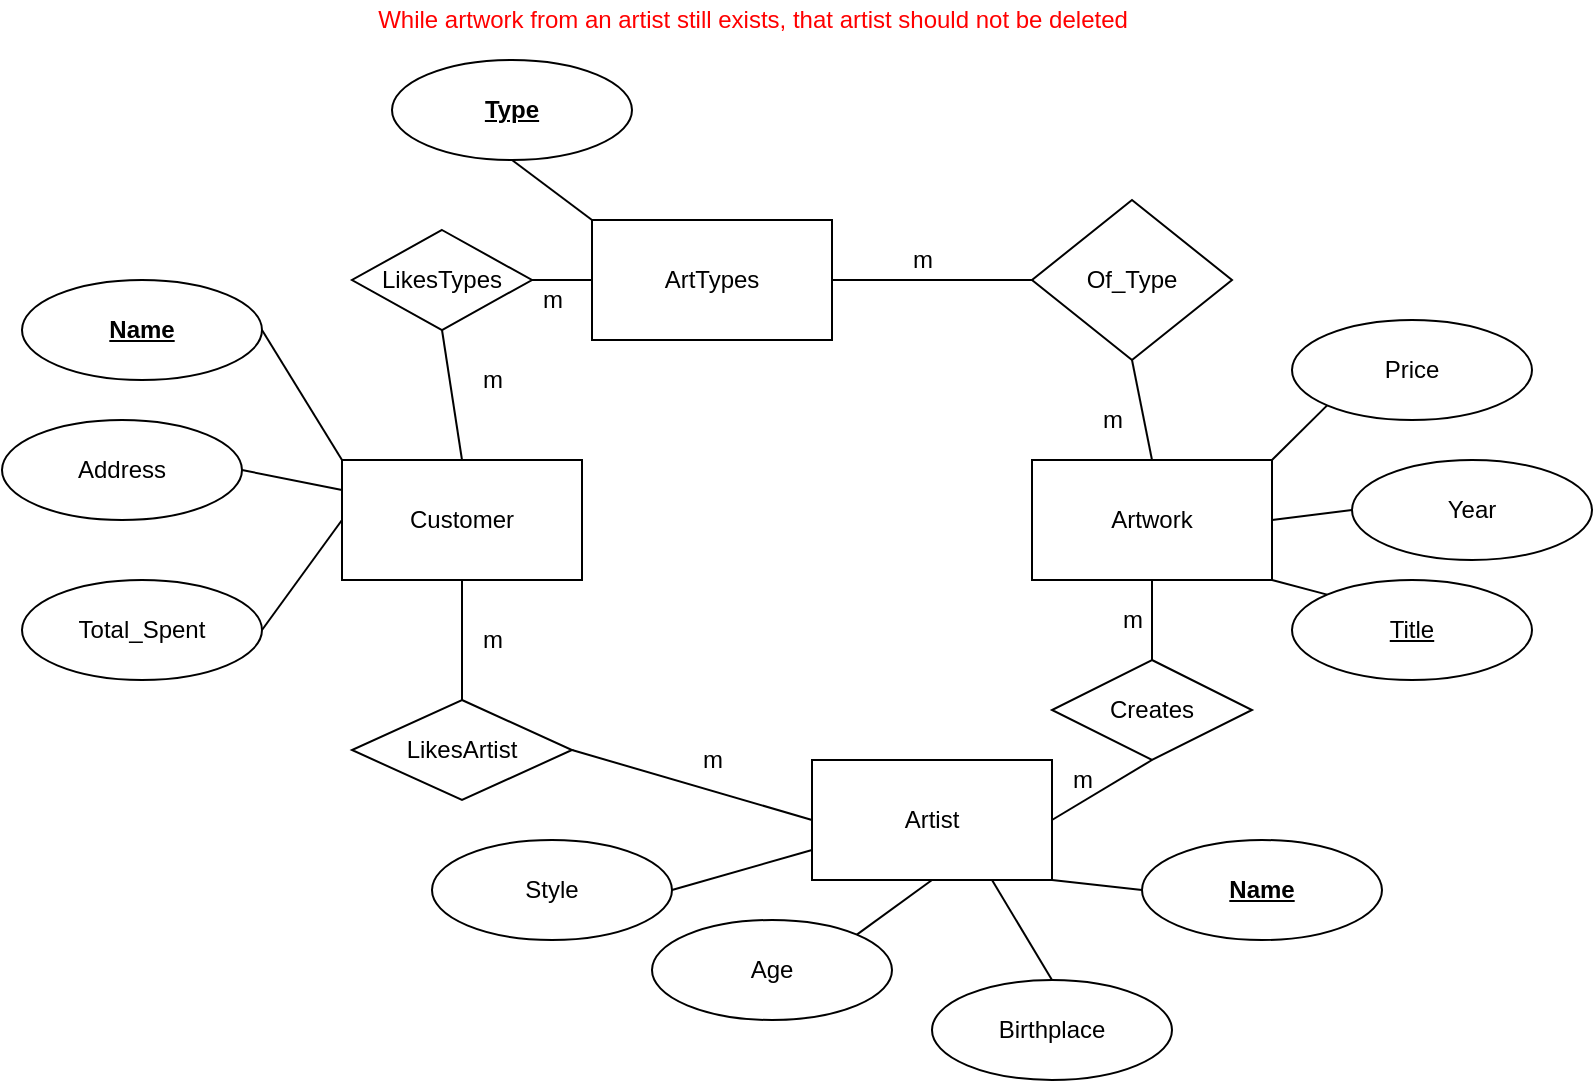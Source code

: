 <mxfile version="14.1.8" type="device"><diagram id="AuR8FgR8k-vFXSEqJIwY" name="Page-1"><mxGraphModel dx="732" dy="456" grid="1" gridSize="10" guides="1" tooltips="1" connect="1" arrows="1" fold="1" page="1" pageScale="1" pageWidth="850" pageHeight="1100" math="0" shadow="0"><root><mxCell id="0"/><mxCell id="1" parent="0"/><mxCell id="rZRjPyyGjJlDND1F423o-1" value="ArtTypes" style="whiteSpace=wrap;html=1;" vertex="1" parent="1"><mxGeometry x="305" y="250" width="120" height="60" as="geometry"/></mxCell><mxCell id="rZRjPyyGjJlDND1F423o-2" value="&lt;b&gt;&lt;u&gt;Type&lt;/u&gt;&lt;/b&gt;" style="ellipse;whiteSpace=wrap;html=1;" vertex="1" parent="1"><mxGeometry x="205" y="170" width="120" height="50" as="geometry"/></mxCell><mxCell id="rZRjPyyGjJlDND1F423o-3" value="" style="endArrow=none;html=1;entryX=0.5;entryY=1;entryDx=0;entryDy=0;" edge="1" parent="1" target="rZRjPyyGjJlDND1F423o-2"><mxGeometry width="50" height="50" relative="1" as="geometry"><mxPoint x="305" y="250" as="sourcePoint"/><mxPoint x="595" y="370" as="targetPoint"/></mxGeometry></mxCell><mxCell id="rZRjPyyGjJlDND1F423o-4" value="Of_Type" style="rhombus;whiteSpace=wrap;html=1;" vertex="1" parent="1"><mxGeometry x="525" y="240" width="100" height="80" as="geometry"/></mxCell><mxCell id="rZRjPyyGjJlDND1F423o-5" value="" style="endArrow=none;html=1;entryX=0;entryY=0.5;entryDx=0;entryDy=0;exitX=1;exitY=0.5;exitDx=0;exitDy=0;" edge="1" parent="1" source="rZRjPyyGjJlDND1F423o-1" target="rZRjPyyGjJlDND1F423o-4"><mxGeometry width="50" height="50" relative="1" as="geometry"><mxPoint x="545" y="420" as="sourcePoint"/><mxPoint x="595" y="370" as="targetPoint"/></mxGeometry></mxCell><mxCell id="rZRjPyyGjJlDND1F423o-7" value="Artwork" style="whiteSpace=wrap;html=1;" vertex="1" parent="1"><mxGeometry x="525" y="370" width="120" height="60" as="geometry"/></mxCell><mxCell id="rZRjPyyGjJlDND1F423o-9" value="" style="endArrow=none;html=1;entryX=0.5;entryY=0;entryDx=0;entryDy=0;exitX=0.5;exitY=1;exitDx=0;exitDy=0;" edge="1" parent="1" source="rZRjPyyGjJlDND1F423o-4" target="rZRjPyyGjJlDND1F423o-7"><mxGeometry width="50" height="50" relative="1" as="geometry"><mxPoint x="545" y="420" as="sourcePoint"/><mxPoint x="595" y="370" as="targetPoint"/></mxGeometry></mxCell><mxCell id="rZRjPyyGjJlDND1F423o-10" value="" style="endArrow=none;html=1;entryX=0;entryY=0.5;entryDx=0;entryDy=0;exitX=1;exitY=0.5;exitDx=0;exitDy=0;" edge="1" parent="1" source="rZRjPyyGjJlDND1F423o-7" target="rZRjPyyGjJlDND1F423o-15"><mxGeometry width="50" height="50" relative="1" as="geometry"><mxPoint x="485" y="510" as="sourcePoint"/><mxPoint x="535" y="460" as="targetPoint"/></mxGeometry></mxCell><mxCell id="rZRjPyyGjJlDND1F423o-11" value="" style="endArrow=none;html=1;entryX=0;entryY=1;entryDx=0;entryDy=0;exitX=1;exitY=0;exitDx=0;exitDy=0;" edge="1" parent="1" source="rZRjPyyGjJlDND1F423o-7" target="rZRjPyyGjJlDND1F423o-13"><mxGeometry width="50" height="50" relative="1" as="geometry"><mxPoint x="435" y="490" as="sourcePoint"/><mxPoint x="485" y="440" as="targetPoint"/></mxGeometry></mxCell><mxCell id="rZRjPyyGjJlDND1F423o-12" value="" style="endArrow=none;html=1;entryX=0;entryY=0;entryDx=0;entryDy=0;exitX=1;exitY=1;exitDx=0;exitDy=0;" edge="1" parent="1" source="rZRjPyyGjJlDND1F423o-7" target="rZRjPyyGjJlDND1F423o-14"><mxGeometry width="50" height="50" relative="1" as="geometry"><mxPoint x="515" y="540" as="sourcePoint"/><mxPoint x="565" y="490" as="targetPoint"/></mxGeometry></mxCell><mxCell id="rZRjPyyGjJlDND1F423o-13" value="Price" style="ellipse;whiteSpace=wrap;html=1;" vertex="1" parent="1"><mxGeometry x="655" y="300" width="120" height="50" as="geometry"/></mxCell><mxCell id="rZRjPyyGjJlDND1F423o-14" value="&lt;u&gt;Title&lt;/u&gt;" style="ellipse;whiteSpace=wrap;html=1;" vertex="1" parent="1"><mxGeometry x="655" y="430" width="120" height="50" as="geometry"/></mxCell><mxCell id="rZRjPyyGjJlDND1F423o-15" value="Year" style="ellipse;whiteSpace=wrap;html=1;" vertex="1" parent="1"><mxGeometry x="685" y="370" width="120" height="50" as="geometry"/></mxCell><mxCell id="rZRjPyyGjJlDND1F423o-16" value="Artist" style="whiteSpace=wrap;html=1;" vertex="1" parent="1"><mxGeometry x="415" y="520" width="120" height="60" as="geometry"/></mxCell><mxCell id="rZRjPyyGjJlDND1F423o-17" value="Creates" style="rhombus;whiteSpace=wrap;html=1;" vertex="1" parent="1"><mxGeometry x="535" y="470" width="100" height="50" as="geometry"/></mxCell><mxCell id="rZRjPyyGjJlDND1F423o-18" value="" style="endArrow=none;html=1;entryX=0.5;entryY=0;entryDx=0;entryDy=0;exitX=0.5;exitY=1;exitDx=0;exitDy=0;" edge="1" parent="1" source="rZRjPyyGjJlDND1F423o-7" target="rZRjPyyGjJlDND1F423o-17"><mxGeometry width="50" height="50" relative="1" as="geometry"><mxPoint x="545" y="420" as="sourcePoint"/><mxPoint x="595" y="370" as="targetPoint"/></mxGeometry></mxCell><mxCell id="rZRjPyyGjJlDND1F423o-19" value="" style="endArrow=none;html=1;exitX=0.5;exitY=1;exitDx=0;exitDy=0;entryX=1;entryY=0.5;entryDx=0;entryDy=0;" edge="1" parent="1" source="rZRjPyyGjJlDND1F423o-17" target="rZRjPyyGjJlDND1F423o-16"><mxGeometry width="50" height="50" relative="1" as="geometry"><mxPoint x="545" y="420" as="sourcePoint"/><mxPoint x="595" y="370" as="targetPoint"/></mxGeometry></mxCell><mxCell id="rZRjPyyGjJlDND1F423o-20" value="Age" style="ellipse;whiteSpace=wrap;html=1;" vertex="1" parent="1"><mxGeometry x="335" y="600" width="120" height="50" as="geometry"/></mxCell><mxCell id="rZRjPyyGjJlDND1F423o-21" value="Birthplace" style="ellipse;whiteSpace=wrap;html=1;" vertex="1" parent="1"><mxGeometry x="475" y="630" width="120" height="50" as="geometry"/></mxCell><mxCell id="rZRjPyyGjJlDND1F423o-22" value="&lt;b&gt;&lt;u&gt;Name&lt;/u&gt;&lt;/b&gt;" style="ellipse;whiteSpace=wrap;html=1;" vertex="1" parent="1"><mxGeometry x="580" y="560" width="120" height="50" as="geometry"/></mxCell><mxCell id="rZRjPyyGjJlDND1F423o-23" value="" style="endArrow=none;html=1;entryX=0;entryY=0.5;entryDx=0;entryDy=0;exitX=1;exitY=1;exitDx=0;exitDy=0;" edge="1" parent="1" source="rZRjPyyGjJlDND1F423o-16" target="rZRjPyyGjJlDND1F423o-22"><mxGeometry width="50" height="50" relative="1" as="geometry"><mxPoint x="545" y="590" as="sourcePoint"/><mxPoint x="595" y="540" as="targetPoint"/></mxGeometry></mxCell><mxCell id="rZRjPyyGjJlDND1F423o-24" value="" style="endArrow=none;html=1;exitX=0.5;exitY=0;exitDx=0;exitDy=0;entryX=0.75;entryY=1;entryDx=0;entryDy=0;" edge="1" parent="1" source="rZRjPyyGjJlDND1F423o-21" target="rZRjPyyGjJlDND1F423o-16"><mxGeometry width="50" height="50" relative="1" as="geometry"><mxPoint x="545" y="590" as="sourcePoint"/><mxPoint x="595" y="540" as="targetPoint"/></mxGeometry></mxCell><mxCell id="rZRjPyyGjJlDND1F423o-25" value="" style="endArrow=none;html=1;exitX=1;exitY=0;exitDx=0;exitDy=0;entryX=0.5;entryY=1;entryDx=0;entryDy=0;" edge="1" parent="1" source="rZRjPyyGjJlDND1F423o-20" target="rZRjPyyGjJlDND1F423o-16"><mxGeometry width="50" height="50" relative="1" as="geometry"><mxPoint x="545" y="590" as="sourcePoint"/><mxPoint x="595" y="540" as="targetPoint"/></mxGeometry></mxCell><mxCell id="rZRjPyyGjJlDND1F423o-26" value="Style" style="ellipse;whiteSpace=wrap;html=1;" vertex="1" parent="1"><mxGeometry x="225" y="560" width="120" height="50" as="geometry"/></mxCell><mxCell id="rZRjPyyGjJlDND1F423o-27" value="" style="endArrow=none;html=1;entryX=0;entryY=0.75;entryDx=0;entryDy=0;exitX=1;exitY=0.5;exitDx=0;exitDy=0;" edge="1" parent="1" source="rZRjPyyGjJlDND1F423o-26" target="rZRjPyyGjJlDND1F423o-16"><mxGeometry width="50" height="50" relative="1" as="geometry"><mxPoint x="545" y="590" as="sourcePoint"/><mxPoint x="595" y="540" as="targetPoint"/></mxGeometry></mxCell><mxCell id="rZRjPyyGjJlDND1F423o-28" value="LikesArtist" style="rhombus;whiteSpace=wrap;html=1;" vertex="1" parent="1"><mxGeometry x="185" y="490" width="110" height="50" as="geometry"/></mxCell><mxCell id="rZRjPyyGjJlDND1F423o-29" value="" style="endArrow=none;html=1;exitX=0;exitY=0.5;exitDx=0;exitDy=0;entryX=1;entryY=0.5;entryDx=0;entryDy=0;" edge="1" parent="1" source="rZRjPyyGjJlDND1F423o-16" target="rZRjPyyGjJlDND1F423o-28"><mxGeometry width="50" height="50" relative="1" as="geometry"><mxPoint x="445" y="460" as="sourcePoint"/><mxPoint x="495" y="410" as="targetPoint"/></mxGeometry></mxCell><mxCell id="rZRjPyyGjJlDND1F423o-30" value="" style="endArrow=none;html=1;exitX=0.5;exitY=0;exitDx=0;exitDy=0;" edge="1" parent="1" source="rZRjPyyGjJlDND1F423o-28"><mxGeometry width="50" height="50" relative="1" as="geometry"><mxPoint x="445" y="460" as="sourcePoint"/><mxPoint x="240" y="430" as="targetPoint"/></mxGeometry></mxCell><mxCell id="rZRjPyyGjJlDND1F423o-31" value="Customer" style="whiteSpace=wrap;html=1;" vertex="1" parent="1"><mxGeometry x="180" y="370" width="120" height="60" as="geometry"/></mxCell><mxCell id="rZRjPyyGjJlDND1F423o-32" value="" style="endArrow=none;html=1;entryX=0;entryY=0.5;entryDx=0;entryDy=0;exitX=1;exitY=0.5;exitDx=0;exitDy=0;" edge="1" parent="1" source="rZRjPyyGjJlDND1F423o-33" target="rZRjPyyGjJlDND1F423o-1"><mxGeometry width="50" height="50" relative="1" as="geometry"><mxPoint x="445" y="460" as="sourcePoint"/><mxPoint x="495" y="410" as="targetPoint"/></mxGeometry></mxCell><mxCell id="rZRjPyyGjJlDND1F423o-33" value="LikesTypes" style="rhombus;whiteSpace=wrap;html=1;" vertex="1" parent="1"><mxGeometry x="185" y="255" width="90" height="50" as="geometry"/></mxCell><mxCell id="rZRjPyyGjJlDND1F423o-34" value="" style="endArrow=none;html=1;entryX=0.5;entryY=1;entryDx=0;entryDy=0;exitX=0.5;exitY=0;exitDx=0;exitDy=0;" edge="1" parent="1" source="rZRjPyyGjJlDND1F423o-31" target="rZRjPyyGjJlDND1F423o-33"><mxGeometry width="50" height="50" relative="1" as="geometry"><mxPoint x="445" y="460" as="sourcePoint"/><mxPoint x="495" y="410" as="targetPoint"/></mxGeometry></mxCell><mxCell id="rZRjPyyGjJlDND1F423o-35" value="&lt;b&gt;&lt;u&gt;Name&lt;/u&gt;&lt;/b&gt;" style="ellipse;whiteSpace=wrap;html=1;" vertex="1" parent="1"><mxGeometry x="20" y="280" width="120" height="50" as="geometry"/></mxCell><mxCell id="rZRjPyyGjJlDND1F423o-36" value="Address" style="ellipse;whiteSpace=wrap;html=1;" vertex="1" parent="1"><mxGeometry x="10" y="350" width="120" height="50" as="geometry"/></mxCell><mxCell id="rZRjPyyGjJlDND1F423o-37" value="Total_Spent" style="ellipse;whiteSpace=wrap;html=1;" vertex="1" parent="1"><mxGeometry x="20" y="430" width="120" height="50" as="geometry"/></mxCell><mxCell id="rZRjPyyGjJlDND1F423o-38" value="" style="endArrow=none;html=1;entryX=1;entryY=0.5;entryDx=0;entryDy=0;exitX=0;exitY=0;exitDx=0;exitDy=0;" edge="1" parent="1" source="rZRjPyyGjJlDND1F423o-31" target="rZRjPyyGjJlDND1F423o-35"><mxGeometry width="50" height="50" relative="1" as="geometry"><mxPoint x="250" y="380" as="sourcePoint"/><mxPoint x="300" y="330" as="targetPoint"/></mxGeometry></mxCell><mxCell id="rZRjPyyGjJlDND1F423o-39" value="" style="endArrow=none;html=1;entryX=1;entryY=0.5;entryDx=0;entryDy=0;exitX=0;exitY=0.25;exitDx=0;exitDy=0;" edge="1" parent="1" source="rZRjPyyGjJlDND1F423o-31" target="rZRjPyyGjJlDND1F423o-36"><mxGeometry width="50" height="50" relative="1" as="geometry"><mxPoint x="250" y="380" as="sourcePoint"/><mxPoint x="300" y="330" as="targetPoint"/></mxGeometry></mxCell><mxCell id="rZRjPyyGjJlDND1F423o-40" value="" style="endArrow=none;html=1;exitX=1;exitY=0.5;exitDx=0;exitDy=0;entryX=0;entryY=0.5;entryDx=0;entryDy=0;" edge="1" parent="1" source="rZRjPyyGjJlDND1F423o-37" target="rZRjPyyGjJlDND1F423o-31"><mxGeometry width="50" height="50" relative="1" as="geometry"><mxPoint x="250" y="380" as="sourcePoint"/><mxPoint x="300" y="330" as="targetPoint"/></mxGeometry></mxCell><mxCell id="rZRjPyyGjJlDND1F423o-41" value="&lt;font color=&quot;#ff0000&quot;&gt;While artwork from an artist still exists, that artist should not be deleted&lt;/font&gt;" style="text;html=1;align=center;verticalAlign=middle;resizable=0;points=[];autosize=1;perimeterSpacing=8;" vertex="1" parent="1"><mxGeometry x="190" y="140" width="390" height="20" as="geometry"/></mxCell><mxCell id="rZRjPyyGjJlDND1F423o-42" value="m" style="text;html=1;align=center;verticalAlign=middle;resizable=0;points=[];autosize=1;" vertex="1" parent="1"><mxGeometry x="455" y="260" width="30" height="20" as="geometry"/></mxCell><mxCell id="rZRjPyyGjJlDND1F423o-43" value="m" style="text;html=1;align=center;verticalAlign=middle;resizable=0;points=[];autosize=1;" vertex="1" parent="1"><mxGeometry x="550" y="340" width="30" height="20" as="geometry"/></mxCell><mxCell id="rZRjPyyGjJlDND1F423o-44" value="m" style="text;html=1;align=center;verticalAlign=middle;resizable=0;points=[];autosize=1;" vertex="1" parent="1"><mxGeometry x="560" y="440" width="30" height="20" as="geometry"/></mxCell><mxCell id="rZRjPyyGjJlDND1F423o-45" value="m" style="text;html=1;align=center;verticalAlign=middle;resizable=0;points=[];autosize=1;" vertex="1" parent="1"><mxGeometry x="535" y="520" width="30" height="20" as="geometry"/></mxCell><mxCell id="rZRjPyyGjJlDND1F423o-46" value="m" style="text;html=1;align=center;verticalAlign=middle;resizable=0;points=[];autosize=1;" vertex="1" parent="1"><mxGeometry x="240" y="450" width="30" height="20" as="geometry"/></mxCell><mxCell id="rZRjPyyGjJlDND1F423o-47" value="m" style="text;html=1;align=center;verticalAlign=middle;resizable=0;points=[];autosize=1;" vertex="1" parent="1"><mxGeometry x="350" y="510" width="30" height="20" as="geometry"/></mxCell><mxCell id="rZRjPyyGjJlDND1F423o-48" value="m" style="text;html=1;align=center;verticalAlign=middle;resizable=0;points=[];autosize=1;" vertex="1" parent="1"><mxGeometry x="240" y="320" width="30" height="20" as="geometry"/></mxCell><mxCell id="rZRjPyyGjJlDND1F423o-49" value="m" style="text;html=1;align=center;verticalAlign=middle;resizable=0;points=[];autosize=1;" vertex="1" parent="1"><mxGeometry x="270" y="280" width="30" height="20" as="geometry"/></mxCell></root></mxGraphModel></diagram></mxfile>